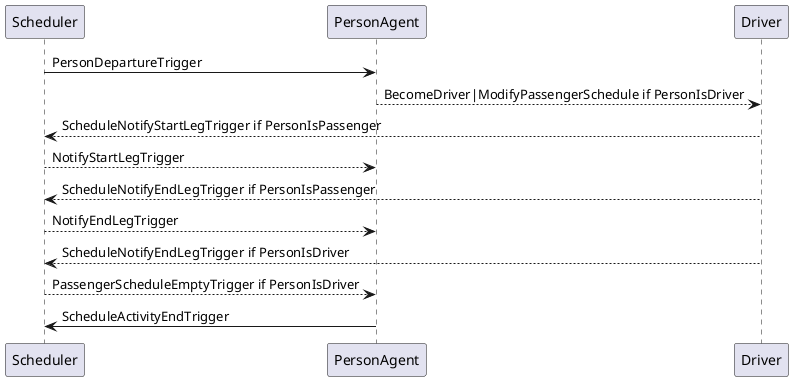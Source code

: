 @startuml
Scheduler -> PersonAgent: PersonDepartureTrigger
PersonAgent --> Driver: BecomeDriver|ModifyPassengerSchedule if PersonIsDriver
Driver --> Scheduler: ScheduleNotifyStartLegTrigger if PersonIsPassenger
Scheduler --> PersonAgent: NotifyStartLegTrigger
Driver --> Scheduler: ScheduleNotifyEndLegTrigger if PersonIsPassenger
Scheduler --> PersonAgent: NotifyEndLegTrigger
Driver --> Scheduler: ScheduleNotifyEndLegTrigger if PersonIsDriver
Scheduler --> PersonAgent: PassengerScheduleEmptyTrigger if PersonIsDriver
PersonAgent -> Scheduler: ScheduleActivityEndTrigger
@enduml